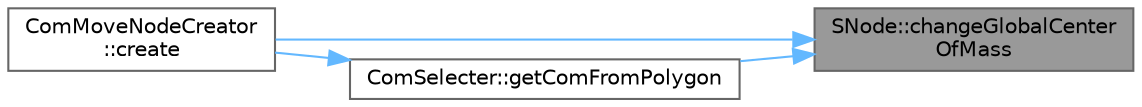 digraph "SNode::changeGlobalCenterOfMass"
{
 // LATEX_PDF_SIZE
  bgcolor="transparent";
  edge [fontname=Helvetica,fontsize=10,labelfontname=Helvetica,labelfontsize=10];
  node [fontname=Helvetica,fontsize=10,shape=box,height=0.2,width=0.4];
  rankdir="RL";
  Node1 [id="Node000001",label="SNode::changeGlobalCenter\lOfMass",height=0.2,width=0.4,color="gray40", fillcolor="grey60", style="filled", fontcolor="black",tooltip="重心位置を変更する関数．"];
  Node1 -> Node2 [id="edge1_Node000001_Node000002",dir="back",color="steelblue1",style="solid",tooltip=" "];
  Node2 [id="Node000002",label="ComMoveNodeCreator\l::create",height=0.2,width=0.4,color="grey40", fillcolor="white", style="filled",URL="$class_com_move_node_creator.html#a49a0609daa16dab9b73f3d2e5ccb7311",tooltip="重心を平行移動したノードを生成する"];
  Node1 -> Node3 [id="edge2_Node000001_Node000003",dir="back",color="steelblue1",style="solid",tooltip=" "];
  Node3 [id="Node000003",label="ComSelecter::getComFromPolygon",height=0.2,width=0.4,color="grey40", fillcolor="white", style="filled",URL="$class_com_selecter.html#a7557af617255e407ade97899f56c5bc2",tooltip="重心を求める"];
  Node3 -> Node2 [id="edge3_Node000003_Node000002",dir="back",color="steelblue1",style="solid",tooltip=" "];
}
